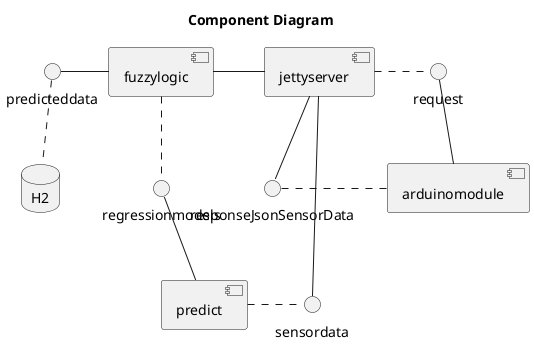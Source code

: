 @startuml

title Component Diagram


[jettyserver] -- responseJsonSensorData
[jettyserver] .right. request
responseJsonSensorData  .right. [arduinomodule]
request -right- [arduinomodule]
[jettyserver] -down- ()sensordata
sensordata .left. [predict]

[predict] -up- regressionmodels
regressionmodels .up. [fuzzylogic]
[fuzzylogic] -left- predicteddata
[fuzzylogic] -right- [jettyserver]
predicteddata .down. H2

database "H2" {
}

@enduml